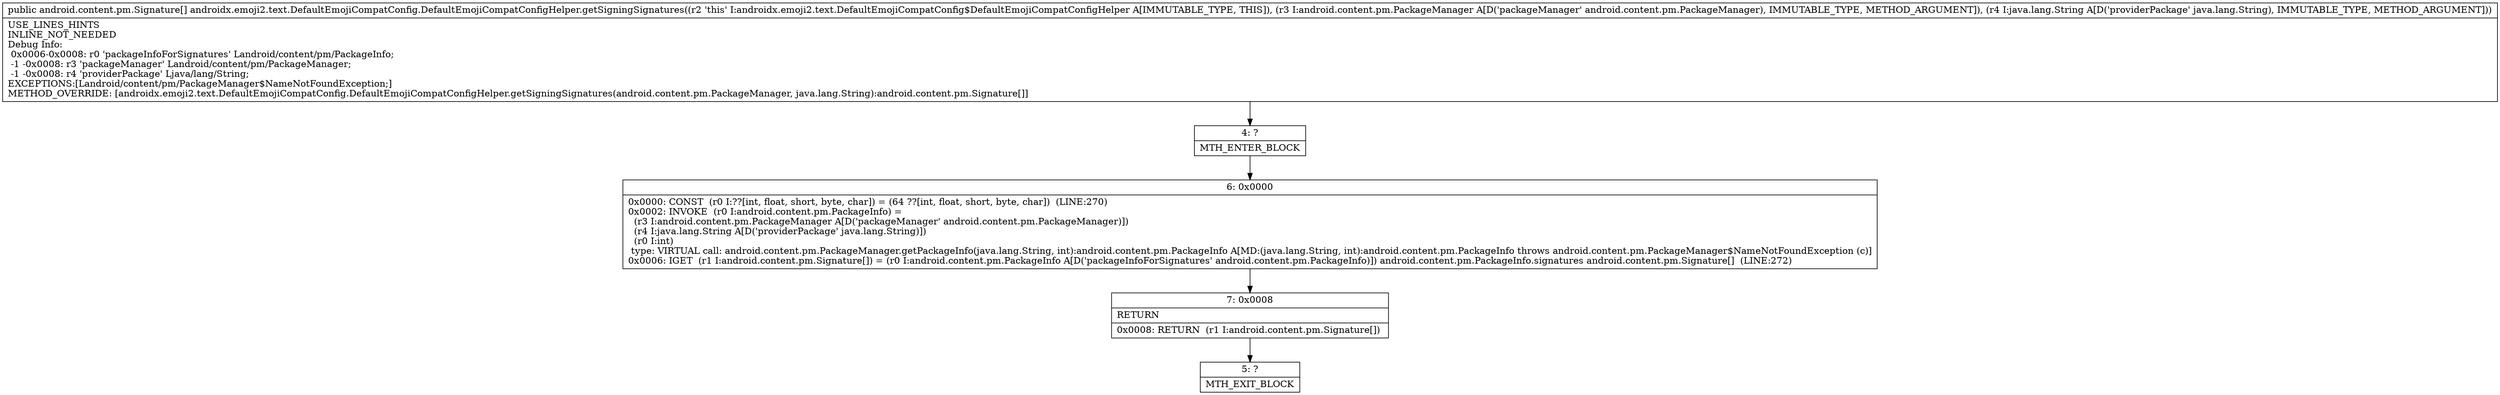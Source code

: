 digraph "CFG forandroidx.emoji2.text.DefaultEmojiCompatConfig.DefaultEmojiCompatConfigHelper.getSigningSignatures(Landroid\/content\/pm\/PackageManager;Ljava\/lang\/String;)[Landroid\/content\/pm\/Signature;" {
Node_4 [shape=record,label="{4\:\ ?|MTH_ENTER_BLOCK\l}"];
Node_6 [shape=record,label="{6\:\ 0x0000|0x0000: CONST  (r0 I:??[int, float, short, byte, char]) = (64 ??[int, float, short, byte, char])  (LINE:270)\l0x0002: INVOKE  (r0 I:android.content.pm.PackageInfo) = \l  (r3 I:android.content.pm.PackageManager A[D('packageManager' android.content.pm.PackageManager)])\l  (r4 I:java.lang.String A[D('providerPackage' java.lang.String)])\l  (r0 I:int)\l type: VIRTUAL call: android.content.pm.PackageManager.getPackageInfo(java.lang.String, int):android.content.pm.PackageInfo A[MD:(java.lang.String, int):android.content.pm.PackageInfo throws android.content.pm.PackageManager$NameNotFoundException (c)]\l0x0006: IGET  (r1 I:android.content.pm.Signature[]) = (r0 I:android.content.pm.PackageInfo A[D('packageInfoForSignatures' android.content.pm.PackageInfo)]) android.content.pm.PackageInfo.signatures android.content.pm.Signature[]  (LINE:272)\l}"];
Node_7 [shape=record,label="{7\:\ 0x0008|RETURN\l|0x0008: RETURN  (r1 I:android.content.pm.Signature[]) \l}"];
Node_5 [shape=record,label="{5\:\ ?|MTH_EXIT_BLOCK\l}"];
MethodNode[shape=record,label="{public android.content.pm.Signature[] androidx.emoji2.text.DefaultEmojiCompatConfig.DefaultEmojiCompatConfigHelper.getSigningSignatures((r2 'this' I:androidx.emoji2.text.DefaultEmojiCompatConfig$DefaultEmojiCompatConfigHelper A[IMMUTABLE_TYPE, THIS]), (r3 I:android.content.pm.PackageManager A[D('packageManager' android.content.pm.PackageManager), IMMUTABLE_TYPE, METHOD_ARGUMENT]), (r4 I:java.lang.String A[D('providerPackage' java.lang.String), IMMUTABLE_TYPE, METHOD_ARGUMENT]))  | USE_LINES_HINTS\lINLINE_NOT_NEEDED\lDebug Info:\l  0x0006\-0x0008: r0 'packageInfoForSignatures' Landroid\/content\/pm\/PackageInfo;\l  \-1 \-0x0008: r3 'packageManager' Landroid\/content\/pm\/PackageManager;\l  \-1 \-0x0008: r4 'providerPackage' Ljava\/lang\/String;\lEXCEPTIONS:[Landroid\/content\/pm\/PackageManager$NameNotFoundException;]\lMETHOD_OVERRIDE: [androidx.emoji2.text.DefaultEmojiCompatConfig.DefaultEmojiCompatConfigHelper.getSigningSignatures(android.content.pm.PackageManager, java.lang.String):android.content.pm.Signature[]]\l}"];
MethodNode -> Node_4;Node_4 -> Node_6;
Node_6 -> Node_7;
Node_7 -> Node_5;
}

